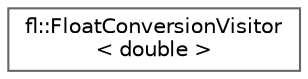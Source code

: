 digraph "Graphical Class Hierarchy"
{
 // INTERACTIVE_SVG=YES
 // LATEX_PDF_SIZE
  bgcolor="transparent";
  edge [fontname=Helvetica,fontsize=10,labelfontname=Helvetica,labelfontsize=10];
  node [fontname=Helvetica,fontsize=10,shape=box,height=0.2,width=0.4];
  rankdir="LR";
  Node0 [id="Node000000",label="fl::FloatConversionVisitor\l\< double \>",height=0.2,width=0.4,color="grey40", fillcolor="white", style="filled",URL="$d9/d7b/structfl_1_1_float_conversion_visitor_3_01double_01_4.html",tooltip=" "];
}
